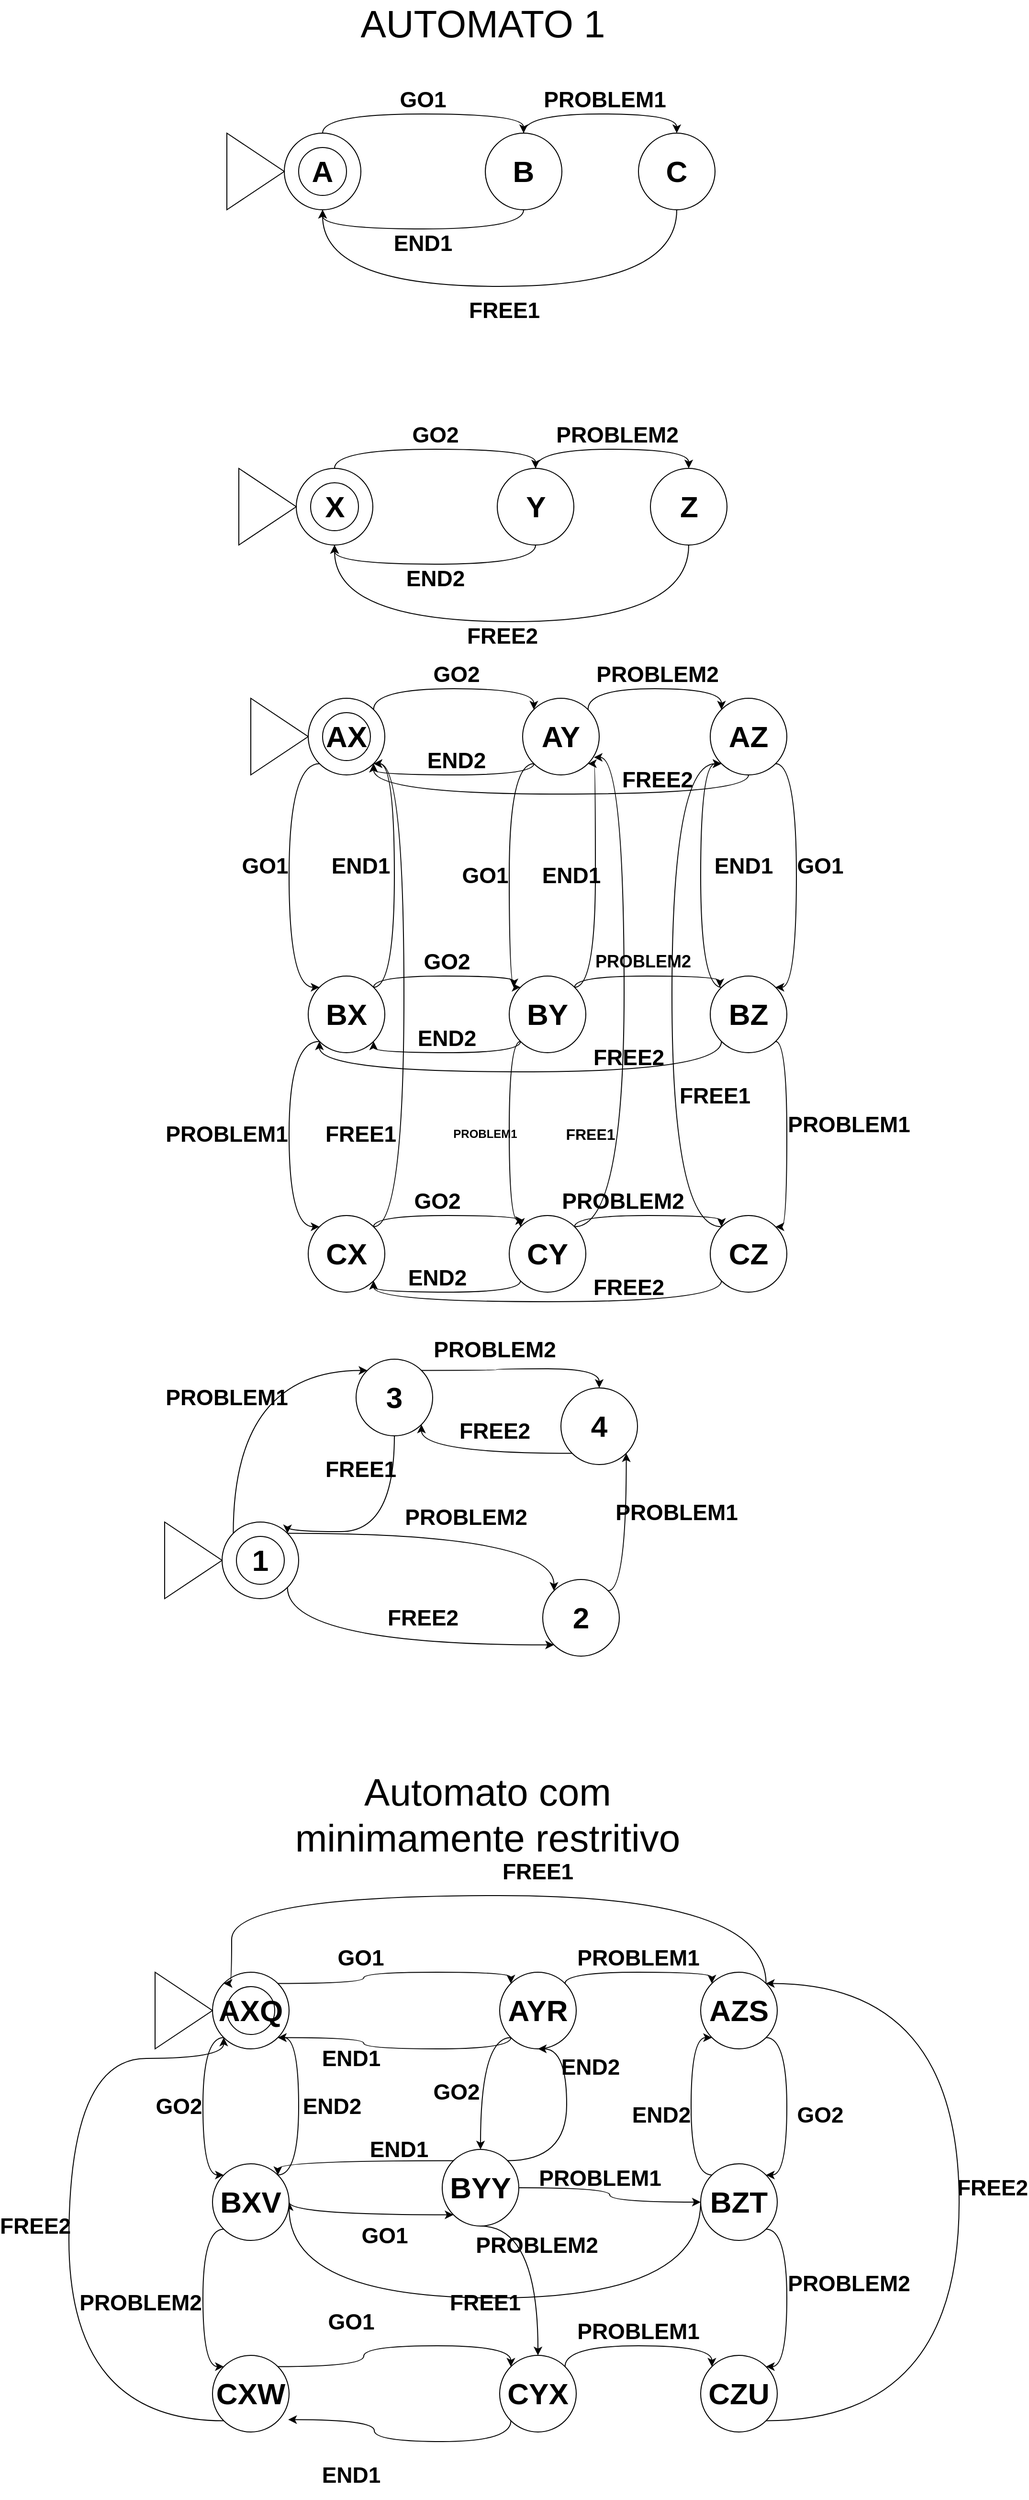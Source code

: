 <mxfile version="14.9.6" type="github">
  <diagram id="UVsXHjhP608Ynh_tWcQ3" name="Page-1">
    <mxGraphModel dx="2415" dy="1986" grid="1" gridSize="10" guides="1" tooltips="1" connect="1" arrows="1" fold="1" page="1" pageScale="1" pageWidth="827" pageHeight="1169" math="0" shadow="0">
      <root>
        <mxCell id="0" />
        <mxCell id="1" parent="0" />
        <mxCell id="To-FPGZU-gQmSsZxfXFd-3" style="edgeStyle=orthogonalEdgeStyle;rounded=0;orthogonalLoop=1;jettySize=auto;html=1;exitX=0.5;exitY=0;exitDx=0;exitDy=0;entryX=0.5;entryY=0;entryDx=0;entryDy=0;curved=1;" edge="1" parent="1" source="To-FPGZU-gQmSsZxfXFd-1" target="To-FPGZU-gQmSsZxfXFd-5">
          <mxGeometry relative="1" as="geometry">
            <mxPoint x="445.0" y="70.471" as="targetPoint" />
          </mxGeometry>
        </mxCell>
        <mxCell id="To-FPGZU-gQmSsZxfXFd-1" value="&lt;font size=&quot;1&quot;&gt;&lt;b style=&quot;font-size: 31px&quot;&gt;A&lt;/b&gt;&lt;/font&gt;" style="ellipse;whiteSpace=wrap;html=1;aspect=fixed;" vertex="1" parent="1">
          <mxGeometry x="165" y="30" width="80" height="80" as="geometry" />
        </mxCell>
        <mxCell id="To-FPGZU-gQmSsZxfXFd-2" value="" style="triangle;whiteSpace=wrap;html=1;" vertex="1" parent="1">
          <mxGeometry x="105" y="30" width="60" height="80" as="geometry" />
        </mxCell>
        <mxCell id="To-FPGZU-gQmSsZxfXFd-4" value="&lt;b&gt;&lt;font style=&quot;font-size: 23px&quot;&gt;GO1&lt;/font&gt;&lt;/b&gt;" style="text;html=1;strokeColor=none;fillColor=none;align=center;verticalAlign=middle;whiteSpace=wrap;rounded=0;" vertex="1" parent="1">
          <mxGeometry x="285" y="-30" width="50" height="50" as="geometry" />
        </mxCell>
        <mxCell id="To-FPGZU-gQmSsZxfXFd-6" style="edgeStyle=orthogonalEdgeStyle;rounded=0;orthogonalLoop=1;jettySize=auto;html=1;exitX=0.5;exitY=1;exitDx=0;exitDy=0;entryX=0.5;entryY=1;entryDx=0;entryDy=0;curved=1;" edge="1" parent="1" source="To-FPGZU-gQmSsZxfXFd-5" target="To-FPGZU-gQmSsZxfXFd-1">
          <mxGeometry relative="1" as="geometry" />
        </mxCell>
        <mxCell id="To-FPGZU-gQmSsZxfXFd-11" style="edgeStyle=orthogonalEdgeStyle;curved=1;rounded=0;orthogonalLoop=1;jettySize=auto;html=1;exitX=0.5;exitY=0;exitDx=0;exitDy=0;entryX=0.5;entryY=0;entryDx=0;entryDy=0;" edge="1" parent="1" source="To-FPGZU-gQmSsZxfXFd-5" target="To-FPGZU-gQmSsZxfXFd-10">
          <mxGeometry relative="1" as="geometry" />
        </mxCell>
        <mxCell id="To-FPGZU-gQmSsZxfXFd-5" value="&lt;b style=&quot;font-size: 31px&quot;&gt;B&lt;/b&gt;" style="ellipse;whiteSpace=wrap;html=1;aspect=fixed;" vertex="1" parent="1">
          <mxGeometry x="375" y="30" width="80" height="80" as="geometry" />
        </mxCell>
        <mxCell id="To-FPGZU-gQmSsZxfXFd-7" value="&lt;b&gt;&lt;font style=&quot;font-size: 23px&quot;&gt;END1&lt;/font&gt;&lt;/b&gt;" style="text;html=1;strokeColor=none;fillColor=none;align=center;verticalAlign=middle;whiteSpace=wrap;rounded=0;" vertex="1" parent="1">
          <mxGeometry x="285" y="120" width="50" height="50" as="geometry" />
        </mxCell>
        <mxCell id="To-FPGZU-gQmSsZxfXFd-9" value="&lt;b style=&quot;font-size: 31px&quot;&gt;A&lt;/b&gt;" style="ellipse;whiteSpace=wrap;html=1;aspect=fixed;" vertex="1" parent="1">
          <mxGeometry x="180" y="45" width="50" height="50" as="geometry" />
        </mxCell>
        <mxCell id="To-FPGZU-gQmSsZxfXFd-13" style="edgeStyle=orthogonalEdgeStyle;rounded=0;orthogonalLoop=1;jettySize=auto;html=1;exitX=0.5;exitY=1;exitDx=0;exitDy=0;curved=1;" edge="1" parent="1" source="To-FPGZU-gQmSsZxfXFd-10">
          <mxGeometry relative="1" as="geometry">
            <mxPoint x="205" y="110" as="targetPoint" />
            <Array as="points">
              <mxPoint x="575" y="190" />
              <mxPoint x="205" y="190" />
            </Array>
          </mxGeometry>
        </mxCell>
        <mxCell id="To-FPGZU-gQmSsZxfXFd-10" value="&lt;b style=&quot;font-size: 31px&quot;&gt;C&lt;/b&gt;" style="ellipse;whiteSpace=wrap;html=1;aspect=fixed;" vertex="1" parent="1">
          <mxGeometry x="535" y="30" width="80" height="80" as="geometry" />
        </mxCell>
        <mxCell id="To-FPGZU-gQmSsZxfXFd-12" value="&lt;b&gt;&lt;font style=&quot;font-size: 23px&quot;&gt;PROBLEM1&lt;/font&gt;&lt;/b&gt;" style="text;html=1;strokeColor=none;fillColor=none;align=center;verticalAlign=middle;whiteSpace=wrap;rounded=0;" vertex="1" parent="1">
          <mxGeometry x="475" y="-30" width="50" height="50" as="geometry" />
        </mxCell>
        <mxCell id="To-FPGZU-gQmSsZxfXFd-14" value="&lt;b&gt;&lt;font style=&quot;font-size: 23px&quot;&gt;FREE1&lt;/font&gt;&lt;/b&gt;" style="text;html=1;strokeColor=none;fillColor=none;align=center;verticalAlign=middle;whiteSpace=wrap;rounded=0;" vertex="1" parent="1">
          <mxGeometry x="370" y="190" width="50" height="50" as="geometry" />
        </mxCell>
        <mxCell id="To-FPGZU-gQmSsZxfXFd-15" style="edgeStyle=orthogonalEdgeStyle;rounded=0;orthogonalLoop=1;jettySize=auto;html=1;exitX=0.5;exitY=0;exitDx=0;exitDy=0;entryX=0.5;entryY=0;entryDx=0;entryDy=0;curved=1;" edge="1" parent="1" source="To-FPGZU-gQmSsZxfXFd-16" target="To-FPGZU-gQmSsZxfXFd-21">
          <mxGeometry relative="1" as="geometry">
            <mxPoint x="457.5" y="420.471" as="targetPoint" />
          </mxGeometry>
        </mxCell>
        <mxCell id="To-FPGZU-gQmSsZxfXFd-16" value="&lt;font size=&quot;1&quot;&gt;&lt;b style=&quot;font-size: 31px&quot;&gt;A&lt;/b&gt;&lt;/font&gt;" style="ellipse;whiteSpace=wrap;html=1;aspect=fixed;" vertex="1" parent="1">
          <mxGeometry x="177.5" y="380" width="80" height="80" as="geometry" />
        </mxCell>
        <mxCell id="To-FPGZU-gQmSsZxfXFd-17" value="" style="triangle;whiteSpace=wrap;html=1;" vertex="1" parent="1">
          <mxGeometry x="117.5" y="380" width="60" height="80" as="geometry" />
        </mxCell>
        <mxCell id="To-FPGZU-gQmSsZxfXFd-18" value="&lt;b&gt;&lt;font style=&quot;font-size: 23px&quot;&gt;GO2&lt;/font&gt;&lt;/b&gt;" style="text;html=1;strokeColor=none;fillColor=none;align=center;verticalAlign=middle;whiteSpace=wrap;rounded=0;" vertex="1" parent="1">
          <mxGeometry x="297.5" y="320" width="50" height="50" as="geometry" />
        </mxCell>
        <mxCell id="To-FPGZU-gQmSsZxfXFd-19" style="edgeStyle=orthogonalEdgeStyle;rounded=0;orthogonalLoop=1;jettySize=auto;html=1;exitX=0.5;exitY=1;exitDx=0;exitDy=0;entryX=0.5;entryY=1;entryDx=0;entryDy=0;curved=1;" edge="1" parent="1" source="To-FPGZU-gQmSsZxfXFd-21" target="To-FPGZU-gQmSsZxfXFd-16">
          <mxGeometry relative="1" as="geometry" />
        </mxCell>
        <mxCell id="To-FPGZU-gQmSsZxfXFd-20" style="edgeStyle=orthogonalEdgeStyle;curved=1;rounded=0;orthogonalLoop=1;jettySize=auto;html=1;exitX=0.5;exitY=0;exitDx=0;exitDy=0;entryX=0.5;entryY=0;entryDx=0;entryDy=0;" edge="1" parent="1" source="To-FPGZU-gQmSsZxfXFd-21" target="To-FPGZU-gQmSsZxfXFd-25">
          <mxGeometry relative="1" as="geometry" />
        </mxCell>
        <mxCell id="To-FPGZU-gQmSsZxfXFd-21" value="&lt;b style=&quot;font-size: 31px&quot;&gt;Y&lt;/b&gt;" style="ellipse;whiteSpace=wrap;html=1;aspect=fixed;" vertex="1" parent="1">
          <mxGeometry x="387.5" y="380" width="80" height="80" as="geometry" />
        </mxCell>
        <mxCell id="To-FPGZU-gQmSsZxfXFd-22" value="&lt;b&gt;&lt;font style=&quot;font-size: 23px&quot;&gt;END2&lt;/font&gt;&lt;/b&gt;" style="text;html=1;strokeColor=none;fillColor=none;align=center;verticalAlign=middle;whiteSpace=wrap;rounded=0;" vertex="1" parent="1">
          <mxGeometry x="297.5" y="470" width="50" height="50" as="geometry" />
        </mxCell>
        <mxCell id="To-FPGZU-gQmSsZxfXFd-23" value="&lt;b style=&quot;font-size: 31px&quot;&gt;X&lt;/b&gt;" style="ellipse;whiteSpace=wrap;html=1;aspect=fixed;" vertex="1" parent="1">
          <mxGeometry x="192.5" y="395" width="50" height="50" as="geometry" />
        </mxCell>
        <mxCell id="To-FPGZU-gQmSsZxfXFd-24" style="edgeStyle=orthogonalEdgeStyle;rounded=0;orthogonalLoop=1;jettySize=auto;html=1;exitX=0.5;exitY=1;exitDx=0;exitDy=0;curved=1;" edge="1" parent="1" source="To-FPGZU-gQmSsZxfXFd-25">
          <mxGeometry relative="1" as="geometry">
            <mxPoint x="217.5" y="460" as="targetPoint" />
            <Array as="points">
              <mxPoint x="587.5" y="540" />
              <mxPoint x="217.5" y="540" />
            </Array>
          </mxGeometry>
        </mxCell>
        <mxCell id="To-FPGZU-gQmSsZxfXFd-25" value="&lt;b style=&quot;font-size: 31px&quot;&gt;Z&lt;/b&gt;" style="ellipse;whiteSpace=wrap;html=1;aspect=fixed;" vertex="1" parent="1">
          <mxGeometry x="547.5" y="380" width="80" height="80" as="geometry" />
        </mxCell>
        <mxCell id="To-FPGZU-gQmSsZxfXFd-26" value="&lt;b&gt;&lt;font style=&quot;font-size: 23px&quot;&gt;PROBLEM2&lt;/font&gt;&lt;/b&gt;" style="text;html=1;strokeColor=none;fillColor=none;align=center;verticalAlign=middle;whiteSpace=wrap;rounded=0;" vertex="1" parent="1">
          <mxGeometry x="487.5" y="320" width="50" height="50" as="geometry" />
        </mxCell>
        <mxCell id="To-FPGZU-gQmSsZxfXFd-27" value="&lt;b&gt;&lt;font style=&quot;font-size: 23px&quot;&gt;FREE2&lt;/font&gt;&lt;/b&gt;" style="text;html=1;strokeColor=none;fillColor=none;align=center;verticalAlign=middle;whiteSpace=wrap;rounded=0;" vertex="1" parent="1">
          <mxGeometry x="367.5" y="530" width="50" height="50" as="geometry" />
        </mxCell>
        <mxCell id="To-FPGZU-gQmSsZxfXFd-51" value="" style="triangle;whiteSpace=wrap;html=1;" vertex="1" parent="1">
          <mxGeometry x="130" y="620" width="60" height="80" as="geometry" />
        </mxCell>
        <mxCell id="To-FPGZU-gQmSsZxfXFd-55" style="edgeStyle=orthogonalEdgeStyle;curved=1;rounded=0;orthogonalLoop=1;jettySize=auto;html=1;exitX=0;exitY=1;exitDx=0;exitDy=0;entryX=0;entryY=0;entryDx=0;entryDy=0;" edge="1" parent="1" source="To-FPGZU-gQmSsZxfXFd-52" target="To-FPGZU-gQmSsZxfXFd-54">
          <mxGeometry relative="1" as="geometry">
            <Array as="points">
              <mxPoint x="170" y="689" />
              <mxPoint x="170" y="922" />
            </Array>
          </mxGeometry>
        </mxCell>
        <mxCell id="To-FPGZU-gQmSsZxfXFd-61" style="edgeStyle=orthogonalEdgeStyle;curved=1;rounded=0;orthogonalLoop=1;jettySize=auto;html=1;exitX=1;exitY=0;exitDx=0;exitDy=0;entryX=0;entryY=0;entryDx=0;entryDy=0;" edge="1" parent="1" source="To-FPGZU-gQmSsZxfXFd-52" target="To-FPGZU-gQmSsZxfXFd-60">
          <mxGeometry relative="1" as="geometry">
            <Array as="points">
              <mxPoint x="258" y="610" />
              <mxPoint x="426" y="610" />
            </Array>
          </mxGeometry>
        </mxCell>
        <mxCell id="To-FPGZU-gQmSsZxfXFd-52" value="&lt;font size=&quot;1&quot;&gt;&lt;b style=&quot;font-size: 31px&quot;&gt;A&lt;/b&gt;&lt;/font&gt;" style="ellipse;whiteSpace=wrap;html=1;aspect=fixed;" vertex="1" parent="1">
          <mxGeometry x="190" y="620" width="80" height="80" as="geometry" />
        </mxCell>
        <mxCell id="To-FPGZU-gQmSsZxfXFd-53" value="&lt;b style=&quot;font-size: 31px&quot;&gt;AX&lt;/b&gt;" style="ellipse;whiteSpace=wrap;html=1;aspect=fixed;" vertex="1" parent="1">
          <mxGeometry x="205" y="635" width="50" height="50" as="geometry" />
        </mxCell>
        <mxCell id="To-FPGZU-gQmSsZxfXFd-56" style="edgeStyle=orthogonalEdgeStyle;curved=1;rounded=0;orthogonalLoop=1;jettySize=auto;html=1;exitX=1;exitY=0;exitDx=0;exitDy=0;entryX=1;entryY=1;entryDx=0;entryDy=0;" edge="1" parent="1" source="To-FPGZU-gQmSsZxfXFd-54" target="To-FPGZU-gQmSsZxfXFd-52">
          <mxGeometry relative="1" as="geometry">
            <Array as="points">
              <mxPoint x="280" y="922" />
              <mxPoint x="280" y="688" />
            </Array>
          </mxGeometry>
        </mxCell>
        <mxCell id="To-FPGZU-gQmSsZxfXFd-58" style="edgeStyle=orthogonalEdgeStyle;curved=1;rounded=0;orthogonalLoop=1;jettySize=auto;html=1;exitX=0;exitY=1;exitDx=0;exitDy=0;entryX=0;entryY=0;entryDx=0;entryDy=0;" edge="1" parent="1" source="To-FPGZU-gQmSsZxfXFd-54" target="To-FPGZU-gQmSsZxfXFd-57">
          <mxGeometry relative="1" as="geometry">
            <Array as="points">
              <mxPoint x="170" y="978" />
              <mxPoint x="170" y="1172" />
            </Array>
          </mxGeometry>
        </mxCell>
        <mxCell id="To-FPGZU-gQmSsZxfXFd-107" style="edgeStyle=orthogonalEdgeStyle;curved=1;rounded=0;orthogonalLoop=1;jettySize=auto;html=1;exitX=1;exitY=0;exitDx=0;exitDy=0;entryX=0.061;entryY=0.146;entryDx=0;entryDy=0;entryPerimeter=0;" edge="1" parent="1" source="To-FPGZU-gQmSsZxfXFd-54" target="To-FPGZU-gQmSsZxfXFd-106">
          <mxGeometry relative="1" as="geometry">
            <Array as="points">
              <mxPoint x="258" y="910" />
              <mxPoint x="405" y="910" />
            </Array>
          </mxGeometry>
        </mxCell>
        <mxCell id="To-FPGZU-gQmSsZxfXFd-54" value="&lt;b style=&quot;font-size: 31px&quot;&gt;BX&lt;/b&gt;" style="ellipse;whiteSpace=wrap;html=1;aspect=fixed;" vertex="1" parent="1">
          <mxGeometry x="190" y="910" width="80" height="80" as="geometry" />
        </mxCell>
        <mxCell id="To-FPGZU-gQmSsZxfXFd-72" style="edgeStyle=orthogonalEdgeStyle;curved=1;rounded=0;orthogonalLoop=1;jettySize=auto;html=1;exitX=1;exitY=0;exitDx=0;exitDy=0;entryX=1;entryY=1;entryDx=0;entryDy=0;" edge="1" parent="1" source="To-FPGZU-gQmSsZxfXFd-57" target="To-FPGZU-gQmSsZxfXFd-52">
          <mxGeometry relative="1" as="geometry">
            <Array as="points">
              <mxPoint x="290" y="1172" />
              <mxPoint x="290" y="688" />
            </Array>
          </mxGeometry>
        </mxCell>
        <mxCell id="To-FPGZU-gQmSsZxfXFd-96" style="edgeStyle=orthogonalEdgeStyle;curved=1;rounded=0;orthogonalLoop=1;jettySize=auto;html=1;exitX=1;exitY=0;exitDx=0;exitDy=0;entryX=0;entryY=0;entryDx=0;entryDy=0;" edge="1" parent="1" source="To-FPGZU-gQmSsZxfXFd-57" target="To-FPGZU-gQmSsZxfXFd-74">
          <mxGeometry relative="1" as="geometry">
            <Array as="points">
              <mxPoint x="258" y="1160" />
              <mxPoint x="412" y="1160" />
            </Array>
          </mxGeometry>
        </mxCell>
        <mxCell id="To-FPGZU-gQmSsZxfXFd-57" value="&lt;b style=&quot;font-size: 31px&quot;&gt;CX&lt;/b&gt;" style="ellipse;whiteSpace=wrap;html=1;aspect=fixed;" vertex="1" parent="1">
          <mxGeometry x="190" y="1160" width="80" height="80" as="geometry" />
        </mxCell>
        <mxCell id="To-FPGZU-gQmSsZxfXFd-62" style="edgeStyle=orthogonalEdgeStyle;curved=1;rounded=0;orthogonalLoop=1;jettySize=auto;html=1;exitX=0;exitY=1;exitDx=0;exitDy=0;entryX=1;entryY=1;entryDx=0;entryDy=0;" edge="1" parent="1" source="To-FPGZU-gQmSsZxfXFd-60" target="To-FPGZU-gQmSsZxfXFd-52">
          <mxGeometry relative="1" as="geometry">
            <Array as="points">
              <mxPoint x="426" y="700" />
              <mxPoint x="258" y="700" />
            </Array>
          </mxGeometry>
        </mxCell>
        <mxCell id="To-FPGZU-gQmSsZxfXFd-64" style="edgeStyle=orthogonalEdgeStyle;curved=1;rounded=0;orthogonalLoop=1;jettySize=auto;html=1;exitX=1;exitY=0;exitDx=0;exitDy=0;entryX=0;entryY=0;entryDx=0;entryDy=0;" edge="1" parent="1" source="To-FPGZU-gQmSsZxfXFd-60" target="To-FPGZU-gQmSsZxfXFd-63">
          <mxGeometry relative="1" as="geometry">
            <Array as="points">
              <mxPoint x="482" y="610" />
              <mxPoint x="622" y="610" />
            </Array>
          </mxGeometry>
        </mxCell>
        <mxCell id="To-FPGZU-gQmSsZxfXFd-115" style="edgeStyle=orthogonalEdgeStyle;curved=1;rounded=0;orthogonalLoop=1;jettySize=auto;html=1;exitX=0;exitY=1;exitDx=0;exitDy=0;entryX=0;entryY=0;entryDx=0;entryDy=0;" edge="1" parent="1" source="To-FPGZU-gQmSsZxfXFd-60" target="To-FPGZU-gQmSsZxfXFd-106">
          <mxGeometry relative="1" as="geometry">
            <Array as="points">
              <mxPoint x="400" y="688" />
              <mxPoint x="400" y="922" />
            </Array>
          </mxGeometry>
        </mxCell>
        <mxCell id="To-FPGZU-gQmSsZxfXFd-60" value="&lt;span style=&quot;font-size: 31px&quot;&gt;&lt;b&gt;AY&lt;/b&gt;&lt;/span&gt;" style="ellipse;whiteSpace=wrap;html=1;aspect=fixed;" vertex="1" parent="1">
          <mxGeometry x="414" y="620" width="80" height="80" as="geometry" />
        </mxCell>
        <mxCell id="To-FPGZU-gQmSsZxfXFd-83" style="edgeStyle=orthogonalEdgeStyle;curved=1;rounded=0;orthogonalLoop=1;jettySize=auto;html=1;exitX=0.5;exitY=1;exitDx=0;exitDy=0;entryX=1;entryY=1;entryDx=0;entryDy=0;" edge="1" parent="1" source="To-FPGZU-gQmSsZxfXFd-63" target="To-FPGZU-gQmSsZxfXFd-52">
          <mxGeometry relative="1" as="geometry">
            <Array as="points">
              <mxPoint x="650" y="720" />
              <mxPoint x="258" y="720" />
            </Array>
          </mxGeometry>
        </mxCell>
        <mxCell id="To-FPGZU-gQmSsZxfXFd-90" style="edgeStyle=orthogonalEdgeStyle;curved=1;rounded=0;orthogonalLoop=1;jettySize=auto;html=1;exitX=1;exitY=1;exitDx=0;exitDy=0;entryX=1;entryY=0;entryDx=0;entryDy=0;" edge="1" parent="1" source="To-FPGZU-gQmSsZxfXFd-63" target="To-FPGZU-gQmSsZxfXFd-88">
          <mxGeometry relative="1" as="geometry">
            <Array as="points">
              <mxPoint x="700" y="689" />
              <mxPoint x="700" y="922" />
            </Array>
          </mxGeometry>
        </mxCell>
        <mxCell id="To-FPGZU-gQmSsZxfXFd-63" value="&lt;b style=&quot;font-size: 31px&quot;&gt;AZ&lt;/b&gt;" style="ellipse;whiteSpace=wrap;html=1;aspect=fixed;" vertex="1" parent="1">
          <mxGeometry x="610" y="620" width="80" height="80" as="geometry" />
        </mxCell>
        <mxCell id="To-FPGZU-gQmSsZxfXFd-66" value="&lt;b&gt;&lt;font style=&quot;font-size: 23px&quot;&gt;GO2&lt;/font&gt;&lt;/b&gt;" style="text;html=1;strokeColor=none;fillColor=none;align=center;verticalAlign=middle;whiteSpace=wrap;rounded=0;" vertex="1" parent="1">
          <mxGeometry x="320" y="570" width="50" height="50" as="geometry" />
        </mxCell>
        <mxCell id="To-FPGZU-gQmSsZxfXFd-67" value="&lt;b&gt;&lt;font style=&quot;font-size: 23px&quot;&gt;END2&lt;/font&gt;&lt;/b&gt;" style="text;html=1;strokeColor=none;fillColor=none;align=center;verticalAlign=middle;whiteSpace=wrap;rounded=0;" vertex="1" parent="1">
          <mxGeometry x="320" y="660" width="50" height="50" as="geometry" />
        </mxCell>
        <mxCell id="To-FPGZU-gQmSsZxfXFd-68" value="&lt;b&gt;&lt;font style=&quot;font-size: 23px&quot;&gt;PROBLEM2&lt;/font&gt;&lt;/b&gt;" style="text;html=1;strokeColor=none;fillColor=none;align=center;verticalAlign=middle;whiteSpace=wrap;rounded=0;" vertex="1" parent="1">
          <mxGeometry x="530" y="570" width="50" height="50" as="geometry" />
        </mxCell>
        <mxCell id="To-FPGZU-gQmSsZxfXFd-69" value="&lt;b&gt;&lt;font style=&quot;font-size: 23px&quot;&gt;GO1&lt;/font&gt;&lt;/b&gt;" style="text;html=1;strokeColor=none;fillColor=none;align=center;verticalAlign=middle;whiteSpace=wrap;rounded=0;" vertex="1" parent="1">
          <mxGeometry x="120" y="770" width="50" height="50" as="geometry" />
        </mxCell>
        <mxCell id="To-FPGZU-gQmSsZxfXFd-70" value="&lt;b&gt;&lt;font style=&quot;font-size: 23px&quot;&gt;END1&lt;/font&gt;&lt;/b&gt;" style="text;html=1;strokeColor=none;fillColor=none;align=center;verticalAlign=middle;whiteSpace=wrap;rounded=0;" vertex="1" parent="1">
          <mxGeometry x="220" y="770" width="50" height="50" as="geometry" />
        </mxCell>
        <mxCell id="To-FPGZU-gQmSsZxfXFd-71" value="&lt;b&gt;&lt;font style=&quot;font-size: 23px&quot;&gt;PROBLEM1&lt;/font&gt;&lt;/b&gt;" style="text;html=1;strokeColor=none;fillColor=none;align=center;verticalAlign=middle;whiteSpace=wrap;rounded=0;" vertex="1" parent="1">
          <mxGeometry x="80" y="1050" width="50" height="50" as="geometry" />
        </mxCell>
        <mxCell id="To-FPGZU-gQmSsZxfXFd-73" value="&lt;b&gt;&lt;font style=&quot;font-size: 23px&quot;&gt;FREE1&lt;/font&gt;&lt;/b&gt;" style="text;html=1;strokeColor=none;fillColor=none;align=center;verticalAlign=middle;whiteSpace=wrap;rounded=0;" vertex="1" parent="1">
          <mxGeometry x="220" y="1050" width="50" height="50" as="geometry" />
        </mxCell>
        <mxCell id="To-FPGZU-gQmSsZxfXFd-97" style="edgeStyle=orthogonalEdgeStyle;curved=1;rounded=0;orthogonalLoop=1;jettySize=auto;html=1;exitX=0;exitY=1;exitDx=0;exitDy=0;entryX=1;entryY=1;entryDx=0;entryDy=0;" edge="1" parent="1" source="To-FPGZU-gQmSsZxfXFd-74" target="To-FPGZU-gQmSsZxfXFd-57">
          <mxGeometry relative="1" as="geometry">
            <Array as="points">
              <mxPoint x="412" y="1240" />
              <mxPoint x="258" y="1240" />
            </Array>
          </mxGeometry>
        </mxCell>
        <mxCell id="To-FPGZU-gQmSsZxfXFd-98" style="edgeStyle=orthogonalEdgeStyle;curved=1;rounded=0;orthogonalLoop=1;jettySize=auto;html=1;exitX=1;exitY=0;exitDx=0;exitDy=0;entryX=0;entryY=0;entryDx=0;entryDy=0;" edge="1" parent="1" source="To-FPGZU-gQmSsZxfXFd-74" target="To-FPGZU-gQmSsZxfXFd-75">
          <mxGeometry relative="1" as="geometry">
            <Array as="points">
              <mxPoint x="468" y="1160" />
              <mxPoint x="622" y="1160" />
            </Array>
          </mxGeometry>
        </mxCell>
        <mxCell id="To-FPGZU-gQmSsZxfXFd-118" style="edgeStyle=orthogonalEdgeStyle;curved=1;rounded=0;orthogonalLoop=1;jettySize=auto;html=1;exitX=1;exitY=0;exitDx=0;exitDy=0;entryX=0.93;entryY=0.771;entryDx=0;entryDy=0;entryPerimeter=0;" edge="1" parent="1" source="To-FPGZU-gQmSsZxfXFd-74" target="To-FPGZU-gQmSsZxfXFd-60">
          <mxGeometry relative="1" as="geometry">
            <Array as="points">
              <mxPoint x="520" y="1172" />
              <mxPoint x="520" y="682" />
            </Array>
          </mxGeometry>
        </mxCell>
        <mxCell id="To-FPGZU-gQmSsZxfXFd-74" value="&lt;b style=&quot;font-size: 31px&quot;&gt;CY&lt;/b&gt;" style="ellipse;whiteSpace=wrap;html=1;aspect=fixed;" vertex="1" parent="1">
          <mxGeometry x="400" y="1160" width="80" height="80" as="geometry" />
        </mxCell>
        <mxCell id="To-FPGZU-gQmSsZxfXFd-99" style="edgeStyle=orthogonalEdgeStyle;curved=1;rounded=0;orthogonalLoop=1;jettySize=auto;html=1;exitX=0;exitY=1;exitDx=0;exitDy=0;entryX=1;entryY=1;entryDx=0;entryDy=0;" edge="1" parent="1" source="To-FPGZU-gQmSsZxfXFd-75" target="To-FPGZU-gQmSsZxfXFd-57">
          <mxGeometry relative="1" as="geometry">
            <Array as="points">
              <mxPoint x="622" y="1250" />
              <mxPoint x="258" y="1250" />
            </Array>
          </mxGeometry>
        </mxCell>
        <mxCell id="To-FPGZU-gQmSsZxfXFd-103" style="edgeStyle=orthogonalEdgeStyle;curved=1;rounded=0;orthogonalLoop=1;jettySize=auto;html=1;exitX=0;exitY=0;exitDx=0;exitDy=0;entryX=0;entryY=1;entryDx=0;entryDy=0;" edge="1" parent="1" source="To-FPGZU-gQmSsZxfXFd-75" target="To-FPGZU-gQmSsZxfXFd-63">
          <mxGeometry relative="1" as="geometry">
            <Array as="points">
              <mxPoint x="570" y="1172" />
              <mxPoint x="570" y="688" />
            </Array>
          </mxGeometry>
        </mxCell>
        <mxCell id="To-FPGZU-gQmSsZxfXFd-75" value="&lt;b style=&quot;font-size: 31px&quot;&gt;CZ&lt;/b&gt;" style="ellipse;whiteSpace=wrap;html=1;aspect=fixed;" vertex="1" parent="1">
          <mxGeometry x="610" y="1160" width="80" height="80" as="geometry" />
        </mxCell>
        <mxCell id="To-FPGZU-gQmSsZxfXFd-80" value="&lt;b&gt;&lt;font style=&quot;font-size: 23px&quot;&gt;GO2&lt;/font&gt;&lt;/b&gt;" style="text;html=1;strokeColor=none;fillColor=none;align=center;verticalAlign=middle;whiteSpace=wrap;rounded=0;" vertex="1" parent="1">
          <mxGeometry x="300" y="1120" width="50" height="50" as="geometry" />
        </mxCell>
        <mxCell id="To-FPGZU-gQmSsZxfXFd-81" value="&lt;b&gt;&lt;font style=&quot;font-size: 23px&quot;&gt;END2&lt;/font&gt;&lt;/b&gt;" style="text;html=1;strokeColor=none;fillColor=none;align=center;verticalAlign=middle;whiteSpace=wrap;rounded=0;" vertex="1" parent="1">
          <mxGeometry x="300" y="1200" width="50" height="50" as="geometry" />
        </mxCell>
        <mxCell id="To-FPGZU-gQmSsZxfXFd-82" value="&lt;b&gt;&lt;font style=&quot;font-size: 23px&quot;&gt;PROBLEM2&lt;/font&gt;&lt;/b&gt;" style="text;html=1;strokeColor=none;fillColor=none;align=center;verticalAlign=middle;whiteSpace=wrap;rounded=0;" vertex="1" parent="1">
          <mxGeometry x="494" y="1120" width="50" height="50" as="geometry" />
        </mxCell>
        <mxCell id="To-FPGZU-gQmSsZxfXFd-84" value="&lt;b&gt;&lt;font style=&quot;font-size: 23px&quot;&gt;FREE2&lt;/font&gt;&lt;/b&gt;" style="text;html=1;strokeColor=none;fillColor=none;align=center;verticalAlign=middle;whiteSpace=wrap;rounded=0;" vertex="1" parent="1">
          <mxGeometry x="530" y="680" width="50" height="50" as="geometry" />
        </mxCell>
        <mxCell id="To-FPGZU-gQmSsZxfXFd-87" value="&lt;b&gt;&lt;font style=&quot;font-size: 23px&quot;&gt;FREE2&lt;/font&gt;&lt;/b&gt;" style="text;html=1;strokeColor=none;fillColor=none;align=center;verticalAlign=middle;whiteSpace=wrap;rounded=0;" vertex="1" parent="1">
          <mxGeometry x="500" y="1210" width="50" height="50" as="geometry" />
        </mxCell>
        <mxCell id="To-FPGZU-gQmSsZxfXFd-91" style="edgeStyle=orthogonalEdgeStyle;curved=1;rounded=0;orthogonalLoop=1;jettySize=auto;html=1;exitX=0;exitY=0;exitDx=0;exitDy=0;entryX=0;entryY=1;entryDx=0;entryDy=0;" edge="1" parent="1" source="To-FPGZU-gQmSsZxfXFd-88" target="To-FPGZU-gQmSsZxfXFd-63">
          <mxGeometry relative="1" as="geometry">
            <Array as="points">
              <mxPoint x="600" y="922" />
              <mxPoint x="600" y="688" />
            </Array>
          </mxGeometry>
        </mxCell>
        <mxCell id="To-FPGZU-gQmSsZxfXFd-100" style="edgeStyle=orthogonalEdgeStyle;curved=1;rounded=0;orthogonalLoop=1;jettySize=auto;html=1;exitX=1;exitY=1;exitDx=0;exitDy=0;entryX=1;entryY=0;entryDx=0;entryDy=0;" edge="1" parent="1" source="To-FPGZU-gQmSsZxfXFd-88" target="To-FPGZU-gQmSsZxfXFd-75">
          <mxGeometry relative="1" as="geometry">
            <Array as="points">
              <mxPoint x="690" y="978" />
              <mxPoint x="690" y="1172" />
            </Array>
          </mxGeometry>
        </mxCell>
        <mxCell id="To-FPGZU-gQmSsZxfXFd-112" style="edgeStyle=orthogonalEdgeStyle;curved=1;rounded=0;orthogonalLoop=1;jettySize=auto;html=1;exitX=0;exitY=1;exitDx=0;exitDy=0;entryX=0;entryY=1;entryDx=0;entryDy=0;" edge="1" parent="1" source="To-FPGZU-gQmSsZxfXFd-88" target="To-FPGZU-gQmSsZxfXFd-54">
          <mxGeometry relative="1" as="geometry">
            <Array as="points">
              <mxPoint x="622" y="1010" />
              <mxPoint x="202" y="1010" />
            </Array>
          </mxGeometry>
        </mxCell>
        <mxCell id="To-FPGZU-gQmSsZxfXFd-88" value="&lt;b style=&quot;font-size: 31px&quot;&gt;BZ&lt;/b&gt;" style="ellipse;whiteSpace=wrap;html=1;aspect=fixed;" vertex="1" parent="1">
          <mxGeometry x="610" y="910" width="80" height="80" as="geometry" />
        </mxCell>
        <mxCell id="To-FPGZU-gQmSsZxfXFd-101" value="&lt;b&gt;&lt;font style=&quot;font-size: 23px&quot;&gt;GO1&lt;/font&gt;&lt;/b&gt;" style="text;html=1;strokeColor=none;fillColor=none;align=center;verticalAlign=middle;whiteSpace=wrap;rounded=0;" vertex="1" parent="1">
          <mxGeometry x="700" y="770" width="50" height="50" as="geometry" />
        </mxCell>
        <mxCell id="To-FPGZU-gQmSsZxfXFd-102" value="&lt;b&gt;&lt;font style=&quot;font-size: 23px&quot;&gt;END1&lt;/font&gt;&lt;/b&gt;" style="text;html=1;strokeColor=none;fillColor=none;align=center;verticalAlign=middle;whiteSpace=wrap;rounded=0;" vertex="1" parent="1">
          <mxGeometry x="620" y="770" width="50" height="50" as="geometry" />
        </mxCell>
        <mxCell id="To-FPGZU-gQmSsZxfXFd-104" value="&lt;b&gt;&lt;font style=&quot;font-size: 23px&quot;&gt;PROBLEM1&lt;/font&gt;&lt;/b&gt;" style="text;html=1;strokeColor=none;fillColor=none;align=center;verticalAlign=middle;whiteSpace=wrap;rounded=0;" vertex="1" parent="1">
          <mxGeometry x="730" y="1040" width="50" height="50" as="geometry" />
        </mxCell>
        <mxCell id="To-FPGZU-gQmSsZxfXFd-105" value="&lt;b&gt;&lt;font style=&quot;font-size: 23px&quot;&gt;FREE1&lt;/font&gt;&lt;/b&gt;" style="text;html=1;strokeColor=none;fillColor=none;align=center;verticalAlign=middle;whiteSpace=wrap;rounded=0;" vertex="1" parent="1">
          <mxGeometry x="590" y="1010" width="50" height="50" as="geometry" />
        </mxCell>
        <mxCell id="To-FPGZU-gQmSsZxfXFd-108" style="edgeStyle=orthogonalEdgeStyle;curved=1;rounded=0;orthogonalLoop=1;jettySize=auto;html=1;exitX=0;exitY=1;exitDx=0;exitDy=0;entryX=1;entryY=1;entryDx=0;entryDy=0;" edge="1" parent="1" source="To-FPGZU-gQmSsZxfXFd-106" target="To-FPGZU-gQmSsZxfXFd-54">
          <mxGeometry relative="1" as="geometry">
            <Array as="points">
              <mxPoint x="412" y="990" />
              <mxPoint x="258" y="990" />
            </Array>
          </mxGeometry>
        </mxCell>
        <mxCell id="To-FPGZU-gQmSsZxfXFd-111" style="edgeStyle=orthogonalEdgeStyle;curved=1;rounded=0;orthogonalLoop=1;jettySize=auto;html=1;exitX=1;exitY=0;exitDx=0;exitDy=0;" edge="1" parent="1" source="To-FPGZU-gQmSsZxfXFd-106">
          <mxGeometry relative="1" as="geometry">
            <mxPoint x="620" y="921.647" as="targetPoint" />
            <Array as="points">
              <mxPoint x="468" y="910" />
              <mxPoint x="620" y="910" />
            </Array>
          </mxGeometry>
        </mxCell>
        <mxCell id="To-FPGZU-gQmSsZxfXFd-116" style="edgeStyle=orthogonalEdgeStyle;curved=1;rounded=0;orthogonalLoop=1;jettySize=auto;html=1;exitX=1;exitY=0;exitDx=0;exitDy=0;entryX=1;entryY=1;entryDx=0;entryDy=0;" edge="1" parent="1" source="To-FPGZU-gQmSsZxfXFd-106" target="To-FPGZU-gQmSsZxfXFd-60">
          <mxGeometry relative="1" as="geometry">
            <Array as="points">
              <mxPoint x="490" y="922" />
              <mxPoint x="490" y="688" />
            </Array>
          </mxGeometry>
        </mxCell>
        <mxCell id="To-FPGZU-gQmSsZxfXFd-117" style="edgeStyle=orthogonalEdgeStyle;curved=1;rounded=0;orthogonalLoop=1;jettySize=auto;html=1;exitX=0;exitY=1;exitDx=0;exitDy=0;entryX=0.193;entryY=0.065;entryDx=0;entryDy=0;entryPerimeter=0;" edge="1" parent="1" source="To-FPGZU-gQmSsZxfXFd-106" target="To-FPGZU-gQmSsZxfXFd-74">
          <mxGeometry relative="1" as="geometry">
            <Array as="points">
              <mxPoint x="400" y="978" />
              <mxPoint x="400" y="1165" />
            </Array>
          </mxGeometry>
        </mxCell>
        <mxCell id="To-FPGZU-gQmSsZxfXFd-106" value="&lt;b style=&quot;font-size: 31px&quot;&gt;BY&lt;/b&gt;" style="ellipse;whiteSpace=wrap;html=1;aspect=fixed;" vertex="1" parent="1">
          <mxGeometry x="400" y="910" width="80" height="80" as="geometry" />
        </mxCell>
        <mxCell id="To-FPGZU-gQmSsZxfXFd-109" value="&lt;b&gt;&lt;font style=&quot;font-size: 23px&quot;&gt;GO2&lt;/font&gt;&lt;/b&gt;" style="text;html=1;strokeColor=none;fillColor=none;align=center;verticalAlign=middle;whiteSpace=wrap;rounded=0;" vertex="1" parent="1">
          <mxGeometry x="310" y="870" width="50" height="50" as="geometry" />
        </mxCell>
        <mxCell id="To-FPGZU-gQmSsZxfXFd-110" value="&lt;b&gt;&lt;font style=&quot;font-size: 23px&quot;&gt;END2&lt;/font&gt;&lt;/b&gt;" style="text;html=1;strokeColor=none;fillColor=none;align=center;verticalAlign=middle;whiteSpace=wrap;rounded=0;" vertex="1" parent="1">
          <mxGeometry x="310" y="950" width="50" height="50" as="geometry" />
        </mxCell>
        <mxCell id="To-FPGZU-gQmSsZxfXFd-113" value="&lt;b&gt;&lt;font style=&quot;font-size: 18px&quot;&gt;PROBLEM2&lt;/font&gt;&lt;/b&gt;" style="text;html=1;strokeColor=none;fillColor=none;align=center;verticalAlign=middle;whiteSpace=wrap;rounded=0;" vertex="1" parent="1">
          <mxGeometry x="520" y="870" width="40" height="50" as="geometry" />
        </mxCell>
        <mxCell id="To-FPGZU-gQmSsZxfXFd-114" value="&lt;b&gt;&lt;font style=&quot;font-size: 23px&quot;&gt;FREE2&lt;/font&gt;&lt;/b&gt;" style="text;html=1;strokeColor=none;fillColor=none;align=center;verticalAlign=middle;whiteSpace=wrap;rounded=0;" vertex="1" parent="1">
          <mxGeometry x="500" y="970" width="50" height="50" as="geometry" />
        </mxCell>
        <mxCell id="To-FPGZU-gQmSsZxfXFd-119" value="&lt;b&gt;&lt;font style=&quot;font-size: 23px&quot;&gt;GO1&lt;/font&gt;&lt;/b&gt;" style="text;html=1;strokeColor=none;fillColor=none;align=center;verticalAlign=middle;whiteSpace=wrap;rounded=0;" vertex="1" parent="1">
          <mxGeometry x="350" y="780" width="50" height="50" as="geometry" />
        </mxCell>
        <mxCell id="To-FPGZU-gQmSsZxfXFd-120" value="&lt;b&gt;&lt;font style=&quot;font-size: 23px&quot;&gt;END1&lt;/font&gt;&lt;/b&gt;" style="text;html=1;strokeColor=none;fillColor=none;align=center;verticalAlign=middle;whiteSpace=wrap;rounded=0;" vertex="1" parent="1">
          <mxGeometry x="440" y="780" width="50" height="50" as="geometry" />
        </mxCell>
        <mxCell id="To-FPGZU-gQmSsZxfXFd-121" value="&lt;b&gt;&lt;font style=&quot;font-size: 12px&quot;&gt;PROBLEM1&lt;/font&gt;&lt;/b&gt;" style="text;html=1;strokeColor=none;fillColor=none;align=center;verticalAlign=middle;whiteSpace=wrap;rounded=0;" vertex="1" parent="1">
          <mxGeometry x="355" y="1050" width="40" height="50" as="geometry" />
        </mxCell>
        <mxCell id="To-FPGZU-gQmSsZxfXFd-123" value="&lt;b&gt;&lt;font style=&quot;font-size: 16px&quot;&gt;FREE1&lt;/font&gt;&lt;/b&gt;" style="text;html=1;strokeColor=none;fillColor=none;align=center;verticalAlign=middle;whiteSpace=wrap;rounded=0;" vertex="1" parent="1">
          <mxGeometry x="460" y="1050" width="50" height="50" as="geometry" />
        </mxCell>
        <mxCell id="To-FPGZU-gQmSsZxfXFd-128" style="edgeStyle=orthogonalEdgeStyle;curved=1;rounded=0;orthogonalLoop=1;jettySize=auto;html=1;exitX=1;exitY=0;exitDx=0;exitDy=0;entryX=0;entryY=0;entryDx=0;entryDy=0;" edge="1" parent="1" source="To-FPGZU-gQmSsZxfXFd-124" target="To-FPGZU-gQmSsZxfXFd-127">
          <mxGeometry relative="1" as="geometry">
            <Array as="points">
              <mxPoint x="248" y="1950" />
              <mxPoint x="402" y="1950" />
            </Array>
          </mxGeometry>
        </mxCell>
        <mxCell id="To-FPGZU-gQmSsZxfXFd-151" style="edgeStyle=orthogonalEdgeStyle;curved=1;rounded=0;orthogonalLoop=1;jettySize=auto;html=1;exitX=0;exitY=1;exitDx=0;exitDy=0;entryX=0;entryY=0;entryDx=0;entryDy=0;" edge="1" parent="1" source="To-FPGZU-gQmSsZxfXFd-124" target="To-FPGZU-gQmSsZxfXFd-150">
          <mxGeometry relative="1" as="geometry">
            <Array as="points">
              <mxPoint x="80" y="2019" />
              <mxPoint x="80" y="2161" />
            </Array>
          </mxGeometry>
        </mxCell>
        <mxCell id="To-FPGZU-gQmSsZxfXFd-124" value="&lt;font size=&quot;1&quot;&gt;&lt;b style=&quot;font-size: 31px&quot;&gt;A&lt;/b&gt;&lt;/font&gt;" style="ellipse;whiteSpace=wrap;html=1;aspect=fixed;" vertex="1" parent="1">
          <mxGeometry x="90" y="1950" width="80" height="80" as="geometry" />
        </mxCell>
        <mxCell id="To-FPGZU-gQmSsZxfXFd-125" value="&lt;b style=&quot;font-size: 31px&quot;&gt;AXQ&lt;/b&gt;" style="ellipse;whiteSpace=wrap;html=1;aspect=fixed;" vertex="1" parent="1">
          <mxGeometry x="105" y="1965" width="50" height="50" as="geometry" />
        </mxCell>
        <mxCell id="To-FPGZU-gQmSsZxfXFd-126" value="" style="triangle;whiteSpace=wrap;html=1;" vertex="1" parent="1">
          <mxGeometry x="30" y="1950" width="60" height="80" as="geometry" />
        </mxCell>
        <mxCell id="To-FPGZU-gQmSsZxfXFd-129" style="edgeStyle=orthogonalEdgeStyle;curved=1;rounded=0;orthogonalLoop=1;jettySize=auto;html=1;exitX=0;exitY=1;exitDx=0;exitDy=0;entryX=1;entryY=1;entryDx=0;entryDy=0;" edge="1" parent="1" source="To-FPGZU-gQmSsZxfXFd-127" target="To-FPGZU-gQmSsZxfXFd-124">
          <mxGeometry relative="1" as="geometry">
            <Array as="points">
              <mxPoint x="402" y="2030" />
              <mxPoint x="248" y="2030" />
            </Array>
          </mxGeometry>
        </mxCell>
        <mxCell id="To-FPGZU-gQmSsZxfXFd-133" style="edgeStyle=orthogonalEdgeStyle;curved=1;rounded=0;orthogonalLoop=1;jettySize=auto;html=1;exitX=1;exitY=0;exitDx=0;exitDy=0;entryX=0;entryY=0;entryDx=0;entryDy=0;" edge="1" parent="1" source="To-FPGZU-gQmSsZxfXFd-127" target="To-FPGZU-gQmSsZxfXFd-132">
          <mxGeometry relative="1" as="geometry">
            <Array as="points">
              <mxPoint x="458" y="1950" />
              <mxPoint x="612" y="1950" />
            </Array>
          </mxGeometry>
        </mxCell>
        <mxCell id="To-FPGZU-gQmSsZxfXFd-187" style="edgeStyle=orthogonalEdgeStyle;curved=1;rounded=0;orthogonalLoop=1;jettySize=auto;html=1;exitX=0;exitY=1;exitDx=0;exitDy=0;entryX=0.5;entryY=0;entryDx=0;entryDy=0;" edge="1" parent="1" source="To-FPGZU-gQmSsZxfXFd-127" target="To-FPGZU-gQmSsZxfXFd-173">
          <mxGeometry relative="1" as="geometry">
            <Array as="points">
              <mxPoint x="370" y="2018" />
            </Array>
          </mxGeometry>
        </mxCell>
        <mxCell id="To-FPGZU-gQmSsZxfXFd-127" value="&lt;b style=&quot;font-size: 31px&quot;&gt;AYR&lt;/b&gt;" style="ellipse;whiteSpace=wrap;html=1;aspect=fixed;" vertex="1" parent="1">
          <mxGeometry x="390" y="1950" width="80" height="80" as="geometry" />
        </mxCell>
        <mxCell id="To-FPGZU-gQmSsZxfXFd-130" value="&lt;b&gt;&lt;font style=&quot;font-size: 23px&quot;&gt;GO1&lt;/font&gt;&lt;/b&gt;" style="text;html=1;strokeColor=none;fillColor=none;align=center;verticalAlign=middle;whiteSpace=wrap;rounded=0;" vertex="1" parent="1">
          <mxGeometry x="220" y="1910" width="50" height="50" as="geometry" />
        </mxCell>
        <mxCell id="To-FPGZU-gQmSsZxfXFd-131" value="&lt;b&gt;&lt;font style=&quot;font-size: 23px&quot;&gt;END1&lt;/font&gt;&lt;/b&gt;" style="text;html=1;strokeColor=none;fillColor=none;align=center;verticalAlign=middle;whiteSpace=wrap;rounded=0;" vertex="1" parent="1">
          <mxGeometry x="210" y="2015" width="50" height="50" as="geometry" />
        </mxCell>
        <mxCell id="To-FPGZU-gQmSsZxfXFd-138" style="edgeStyle=orthogonalEdgeStyle;curved=1;rounded=0;orthogonalLoop=1;jettySize=auto;html=1;exitX=1;exitY=1;exitDx=0;exitDy=0;entryX=1;entryY=0;entryDx=0;entryDy=0;" edge="1" parent="1" source="To-FPGZU-gQmSsZxfXFd-132" target="To-FPGZU-gQmSsZxfXFd-137">
          <mxGeometry relative="1" as="geometry">
            <Array as="points">
              <mxPoint x="690" y="2019" />
              <mxPoint x="690" y="2161" />
            </Array>
          </mxGeometry>
        </mxCell>
        <mxCell id="To-FPGZU-gQmSsZxfXFd-147" style="edgeStyle=orthogonalEdgeStyle;curved=1;rounded=0;orthogonalLoop=1;jettySize=auto;html=1;exitX=1;exitY=0;exitDx=0;exitDy=0;entryX=0;entryY=0;entryDx=0;entryDy=0;" edge="1" parent="1" source="To-FPGZU-gQmSsZxfXFd-132" target="To-FPGZU-gQmSsZxfXFd-124">
          <mxGeometry relative="1" as="geometry">
            <Array as="points">
              <mxPoint x="668" y="1870" />
              <mxPoint x="110" y="1870" />
              <mxPoint x="110" y="1962" />
            </Array>
          </mxGeometry>
        </mxCell>
        <mxCell id="To-FPGZU-gQmSsZxfXFd-132" value="&lt;b style=&quot;font-size: 31px&quot;&gt;AZS&lt;/b&gt;" style="ellipse;whiteSpace=wrap;html=1;aspect=fixed;" vertex="1" parent="1">
          <mxGeometry x="600" y="1950" width="80" height="80" as="geometry" />
        </mxCell>
        <mxCell id="To-FPGZU-gQmSsZxfXFd-134" value="&lt;b&gt;&lt;font style=&quot;font-size: 23px&quot;&gt;PROBLEM1&lt;/font&gt;&lt;/b&gt;" style="text;html=1;strokeColor=none;fillColor=none;align=center;verticalAlign=middle;whiteSpace=wrap;rounded=0;" vertex="1" parent="1">
          <mxGeometry x="510" y="1910" width="50" height="50" as="geometry" />
        </mxCell>
        <mxCell id="To-FPGZU-gQmSsZxfXFd-136" value="&lt;b&gt;&lt;font style=&quot;font-size: 23px&quot;&gt;FREE1&lt;/font&gt;&lt;/b&gt;" style="text;html=1;strokeColor=none;fillColor=none;align=center;verticalAlign=middle;whiteSpace=wrap;rounded=0;" vertex="1" parent="1">
          <mxGeometry x="405" y="1820" width="50" height="50" as="geometry" />
        </mxCell>
        <mxCell id="To-FPGZU-gQmSsZxfXFd-140" style="edgeStyle=orthogonalEdgeStyle;curved=1;rounded=0;orthogonalLoop=1;jettySize=auto;html=1;exitX=0;exitY=0;exitDx=0;exitDy=0;entryX=0;entryY=1;entryDx=0;entryDy=0;" edge="1" parent="1" source="To-FPGZU-gQmSsZxfXFd-137" target="To-FPGZU-gQmSsZxfXFd-132">
          <mxGeometry relative="1" as="geometry">
            <Array as="points">
              <mxPoint x="590" y="2162" />
              <mxPoint x="590" y="2018" />
            </Array>
          </mxGeometry>
        </mxCell>
        <mxCell id="To-FPGZU-gQmSsZxfXFd-143" style="edgeStyle=orthogonalEdgeStyle;curved=1;rounded=0;orthogonalLoop=1;jettySize=auto;html=1;exitX=1;exitY=1;exitDx=0;exitDy=0;entryX=1;entryY=0;entryDx=0;entryDy=0;" edge="1" parent="1" source="To-FPGZU-gQmSsZxfXFd-137" target="To-FPGZU-gQmSsZxfXFd-142">
          <mxGeometry relative="1" as="geometry">
            <Array as="points">
              <mxPoint x="690" y="2219" />
              <mxPoint x="690" y="2361" />
            </Array>
          </mxGeometry>
        </mxCell>
        <mxCell id="To-FPGZU-gQmSsZxfXFd-167" style="edgeStyle=orthogonalEdgeStyle;curved=1;rounded=0;orthogonalLoop=1;jettySize=auto;html=1;exitX=0;exitY=0.5;exitDx=0;exitDy=0;entryX=1;entryY=0.5;entryDx=0;entryDy=0;" edge="1" parent="1" source="To-FPGZU-gQmSsZxfXFd-137" target="To-FPGZU-gQmSsZxfXFd-150">
          <mxGeometry relative="1" as="geometry">
            <Array as="points">
              <mxPoint x="600" y="2290" />
              <mxPoint x="170" y="2290" />
            </Array>
          </mxGeometry>
        </mxCell>
        <mxCell id="To-FPGZU-gQmSsZxfXFd-137" value="&lt;b style=&quot;font-size: 31px&quot;&gt;BZT&lt;/b&gt;" style="ellipse;whiteSpace=wrap;html=1;aspect=fixed;" vertex="1" parent="1">
          <mxGeometry x="600" y="2150" width="80" height="80" as="geometry" />
        </mxCell>
        <mxCell id="To-FPGZU-gQmSsZxfXFd-139" value="&lt;b&gt;&lt;font style=&quot;font-size: 23px&quot;&gt;GO2&lt;/font&gt;&lt;/b&gt;" style="text;html=1;strokeColor=none;fillColor=none;align=center;verticalAlign=middle;whiteSpace=wrap;rounded=0;" vertex="1" parent="1">
          <mxGeometry x="700" y="2074" width="50" height="50" as="geometry" />
        </mxCell>
        <mxCell id="To-FPGZU-gQmSsZxfXFd-141" value="&lt;b&gt;&lt;font style=&quot;font-size: 23px&quot;&gt;END2&lt;/font&gt;&lt;/b&gt;" style="text;html=1;strokeColor=none;fillColor=none;align=center;verticalAlign=middle;whiteSpace=wrap;rounded=0;" vertex="1" parent="1">
          <mxGeometry x="534" y="2074" width="50" height="50" as="geometry" />
        </mxCell>
        <mxCell id="To-FPGZU-gQmSsZxfXFd-148" style="edgeStyle=orthogonalEdgeStyle;curved=1;rounded=0;orthogonalLoop=1;jettySize=auto;html=1;exitX=1;exitY=1;exitDx=0;exitDy=0;entryX=1;entryY=0;entryDx=0;entryDy=0;" edge="1" parent="1" source="To-FPGZU-gQmSsZxfXFd-142" target="To-FPGZU-gQmSsZxfXFd-132">
          <mxGeometry relative="1" as="geometry">
            <Array as="points">
              <mxPoint x="870" y="2419" />
              <mxPoint x="870" y="1961" />
            </Array>
          </mxGeometry>
        </mxCell>
        <mxCell id="To-FPGZU-gQmSsZxfXFd-142" value="&lt;b style=&quot;font-size: 31px&quot;&gt;CZU&lt;/b&gt;" style="ellipse;whiteSpace=wrap;html=1;aspect=fixed;" vertex="1" parent="1">
          <mxGeometry x="600" y="2350" width="80" height="80" as="geometry" />
        </mxCell>
        <mxCell id="To-FPGZU-gQmSsZxfXFd-144" value="&lt;b&gt;&lt;font style=&quot;font-size: 23px&quot;&gt;PROBLEM2&lt;/font&gt;&lt;/b&gt;" style="text;html=1;strokeColor=none;fillColor=none;align=center;verticalAlign=middle;whiteSpace=wrap;rounded=0;" vertex="1" parent="1">
          <mxGeometry x="730" y="2250" width="50" height="50" as="geometry" />
        </mxCell>
        <mxCell id="To-FPGZU-gQmSsZxfXFd-149" value="&lt;b&gt;&lt;font style=&quot;font-size: 23px&quot;&gt;FREE2&lt;/font&gt;&lt;/b&gt;" style="text;html=1;strokeColor=none;fillColor=none;align=center;verticalAlign=middle;whiteSpace=wrap;rounded=0;" vertex="1" parent="1">
          <mxGeometry x="880" y="2150" width="50" height="50" as="geometry" />
        </mxCell>
        <mxCell id="To-FPGZU-gQmSsZxfXFd-153" style="edgeStyle=orthogonalEdgeStyle;curved=1;rounded=0;orthogonalLoop=1;jettySize=auto;html=1;exitX=1;exitY=0;exitDx=0;exitDy=0;entryX=1;entryY=1;entryDx=0;entryDy=0;" edge="1" parent="1" source="To-FPGZU-gQmSsZxfXFd-150" target="To-FPGZU-gQmSsZxfXFd-124">
          <mxGeometry relative="1" as="geometry">
            <Array as="points">
              <mxPoint x="180" y="2162" />
              <mxPoint x="180" y="2018" />
            </Array>
          </mxGeometry>
        </mxCell>
        <mxCell id="To-FPGZU-gQmSsZxfXFd-156" style="edgeStyle=orthogonalEdgeStyle;curved=1;rounded=0;orthogonalLoop=1;jettySize=auto;html=1;exitX=0;exitY=1;exitDx=0;exitDy=0;entryX=0;entryY=0;entryDx=0;entryDy=0;" edge="1" parent="1" source="To-FPGZU-gQmSsZxfXFd-150" target="To-FPGZU-gQmSsZxfXFd-155">
          <mxGeometry relative="1" as="geometry">
            <Array as="points">
              <mxPoint x="80" y="2219" />
              <mxPoint x="80" y="2361" />
            </Array>
          </mxGeometry>
        </mxCell>
        <mxCell id="To-FPGZU-gQmSsZxfXFd-174" style="edgeStyle=orthogonalEdgeStyle;curved=1;rounded=0;orthogonalLoop=1;jettySize=auto;html=1;exitX=1;exitY=0.5;exitDx=0;exitDy=0;entryX=0;entryY=1;entryDx=0;entryDy=0;" edge="1" parent="1" source="To-FPGZU-gQmSsZxfXFd-150" target="To-FPGZU-gQmSsZxfXFd-173">
          <mxGeometry relative="1" as="geometry">
            <Array as="points">
              <mxPoint x="170" y="2203" />
            </Array>
          </mxGeometry>
        </mxCell>
        <mxCell id="To-FPGZU-gQmSsZxfXFd-150" value="&lt;span style=&quot;font-size: 31px&quot;&gt;&lt;b&gt;BXV&lt;/b&gt;&lt;/span&gt;" style="ellipse;whiteSpace=wrap;html=1;aspect=fixed;" vertex="1" parent="1">
          <mxGeometry x="90" y="2150" width="80" height="80" as="geometry" />
        </mxCell>
        <mxCell id="To-FPGZU-gQmSsZxfXFd-152" value="&lt;b&gt;&lt;font style=&quot;font-size: 23px&quot;&gt;GO2&lt;/font&gt;&lt;/b&gt;" style="text;html=1;strokeColor=none;fillColor=none;align=center;verticalAlign=middle;whiteSpace=wrap;rounded=0;" vertex="1" parent="1">
          <mxGeometry x="30" y="2065" width="50" height="50" as="geometry" />
        </mxCell>
        <mxCell id="To-FPGZU-gQmSsZxfXFd-154" value="&lt;b&gt;&lt;font style=&quot;font-size: 23px&quot;&gt;END2&lt;/font&gt;&lt;/b&gt;" style="text;html=1;strokeColor=none;fillColor=none;align=center;verticalAlign=middle;whiteSpace=wrap;rounded=0;" vertex="1" parent="1">
          <mxGeometry x="190" y="2065" width="50" height="50" as="geometry" />
        </mxCell>
        <mxCell id="To-FPGZU-gQmSsZxfXFd-158" style="edgeStyle=orthogonalEdgeStyle;curved=1;rounded=0;orthogonalLoop=1;jettySize=auto;html=1;exitX=0;exitY=1;exitDx=0;exitDy=0;entryX=0;entryY=1;entryDx=0;entryDy=0;" edge="1" parent="1" source="To-FPGZU-gQmSsZxfXFd-155" target="To-FPGZU-gQmSsZxfXFd-124">
          <mxGeometry relative="1" as="geometry">
            <Array as="points">
              <mxPoint x="-60" y="2418" />
              <mxPoint x="-60" y="2040" />
              <mxPoint x="102" y="2040" />
            </Array>
          </mxGeometry>
        </mxCell>
        <mxCell id="To-FPGZU-gQmSsZxfXFd-161" style="edgeStyle=orthogonalEdgeStyle;curved=1;rounded=0;orthogonalLoop=1;jettySize=auto;html=1;exitX=1;exitY=0;exitDx=0;exitDy=0;entryX=0;entryY=0;entryDx=0;entryDy=0;" edge="1" parent="1" source="To-FPGZU-gQmSsZxfXFd-155" target="To-FPGZU-gQmSsZxfXFd-160">
          <mxGeometry relative="1" as="geometry">
            <Array as="points">
              <mxPoint x="248" y="2340" />
              <mxPoint x="402" y="2340" />
            </Array>
          </mxGeometry>
        </mxCell>
        <mxCell id="To-FPGZU-gQmSsZxfXFd-155" value="&lt;span style=&quot;font-size: 31px&quot;&gt;&lt;b&gt;CXW&lt;/b&gt;&lt;/span&gt;" style="ellipse;whiteSpace=wrap;html=1;aspect=fixed;" vertex="1" parent="1">
          <mxGeometry x="90" y="2350" width="80" height="80" as="geometry" />
        </mxCell>
        <mxCell id="To-FPGZU-gQmSsZxfXFd-157" value="&lt;b&gt;&lt;font style=&quot;font-size: 23px&quot;&gt;PROBLEM2&lt;/font&gt;&lt;/b&gt;" style="text;html=1;strokeColor=none;fillColor=none;align=center;verticalAlign=middle;whiteSpace=wrap;rounded=0;" vertex="1" parent="1">
          <mxGeometry x="-10" y="2270" width="50" height="50" as="geometry" />
        </mxCell>
        <mxCell id="To-FPGZU-gQmSsZxfXFd-159" value="&lt;b&gt;&lt;font style=&quot;font-size: 23px&quot;&gt;FREE2&lt;/font&gt;&lt;/b&gt;" style="text;html=1;strokeColor=none;fillColor=none;align=center;verticalAlign=middle;whiteSpace=wrap;rounded=0;" vertex="1" parent="1">
          <mxGeometry x="-120" y="2190" width="50" height="50" as="geometry" />
        </mxCell>
        <mxCell id="To-FPGZU-gQmSsZxfXFd-162" style="edgeStyle=orthogonalEdgeStyle;curved=1;rounded=0;orthogonalLoop=1;jettySize=auto;html=1;exitX=0;exitY=1;exitDx=0;exitDy=0;entryX=0.989;entryY=0.839;entryDx=0;entryDy=0;entryPerimeter=0;" edge="1" parent="1" source="To-FPGZU-gQmSsZxfXFd-160" target="To-FPGZU-gQmSsZxfXFd-155">
          <mxGeometry relative="1" as="geometry">
            <Array as="points">
              <mxPoint x="402" y="2440" />
              <mxPoint x="259" y="2440" />
            </Array>
          </mxGeometry>
        </mxCell>
        <mxCell id="To-FPGZU-gQmSsZxfXFd-165" style="edgeStyle=orthogonalEdgeStyle;curved=1;rounded=0;orthogonalLoop=1;jettySize=auto;html=1;exitX=1;exitY=0;exitDx=0;exitDy=0;entryX=0;entryY=0;entryDx=0;entryDy=0;" edge="1" parent="1" source="To-FPGZU-gQmSsZxfXFd-160" target="To-FPGZU-gQmSsZxfXFd-142">
          <mxGeometry relative="1" as="geometry">
            <Array as="points">
              <mxPoint x="458" y="2340" />
              <mxPoint x="612" y="2340" />
            </Array>
          </mxGeometry>
        </mxCell>
        <mxCell id="To-FPGZU-gQmSsZxfXFd-160" value="&lt;span style=&quot;font-size: 31px&quot;&gt;&lt;b&gt;CYX&lt;/b&gt;&lt;/span&gt;" style="ellipse;whiteSpace=wrap;html=1;aspect=fixed;" vertex="1" parent="1">
          <mxGeometry x="390" y="2350" width="80" height="80" as="geometry" />
        </mxCell>
        <mxCell id="To-FPGZU-gQmSsZxfXFd-163" value="&lt;b&gt;&lt;font style=&quot;font-size: 23px&quot;&gt;GO1&lt;/font&gt;&lt;/b&gt;" style="text;html=1;strokeColor=none;fillColor=none;align=center;verticalAlign=middle;whiteSpace=wrap;rounded=0;" vertex="1" parent="1">
          <mxGeometry x="210" y="2290" width="50" height="50" as="geometry" />
        </mxCell>
        <mxCell id="To-FPGZU-gQmSsZxfXFd-164" value="&lt;b&gt;&lt;font style=&quot;font-size: 23px&quot;&gt;END1&lt;/font&gt;&lt;/b&gt;" style="text;html=1;strokeColor=none;fillColor=none;align=center;verticalAlign=middle;whiteSpace=wrap;rounded=0;" vertex="1" parent="1">
          <mxGeometry x="210" y="2450" width="50" height="50" as="geometry" />
        </mxCell>
        <mxCell id="To-FPGZU-gQmSsZxfXFd-166" value="&lt;b&gt;&lt;font style=&quot;font-size: 23px&quot;&gt;PROBLEM1&lt;/font&gt;&lt;/b&gt;" style="text;html=1;strokeColor=none;fillColor=none;align=center;verticalAlign=middle;whiteSpace=wrap;rounded=0;" vertex="1" parent="1">
          <mxGeometry x="510" y="2300" width="50" height="50" as="geometry" />
        </mxCell>
        <mxCell id="To-FPGZU-gQmSsZxfXFd-168" value="&lt;b&gt;&lt;font style=&quot;font-size: 23px&quot;&gt;FREE1&lt;/font&gt;&lt;/b&gt;" style="text;html=1;strokeColor=none;fillColor=none;align=center;verticalAlign=middle;whiteSpace=wrap;rounded=0;" vertex="1" parent="1">
          <mxGeometry x="350" y="2270" width="50" height="50" as="geometry" />
        </mxCell>
        <mxCell id="To-FPGZU-gQmSsZxfXFd-176" style="edgeStyle=orthogonalEdgeStyle;curved=1;rounded=0;orthogonalLoop=1;jettySize=auto;html=1;exitX=0;exitY=0;exitDx=0;exitDy=0;entryX=1;entryY=0;entryDx=0;entryDy=0;" edge="1" parent="1" source="To-FPGZU-gQmSsZxfXFd-173" target="To-FPGZU-gQmSsZxfXFd-150">
          <mxGeometry relative="1" as="geometry">
            <Array as="points">
              <mxPoint x="158" y="2147" />
            </Array>
          </mxGeometry>
        </mxCell>
        <mxCell id="To-FPGZU-gQmSsZxfXFd-178" style="edgeStyle=orthogonalEdgeStyle;curved=1;rounded=0;orthogonalLoop=1;jettySize=auto;html=1;exitX=1;exitY=0.5;exitDx=0;exitDy=0;" edge="1" parent="1" source="To-FPGZU-gQmSsZxfXFd-173" target="To-FPGZU-gQmSsZxfXFd-137">
          <mxGeometry relative="1" as="geometry" />
        </mxCell>
        <mxCell id="To-FPGZU-gQmSsZxfXFd-180" style="edgeStyle=orthogonalEdgeStyle;curved=1;rounded=0;orthogonalLoop=1;jettySize=auto;html=1;exitX=0.5;exitY=1;exitDx=0;exitDy=0;entryX=0.5;entryY=0;entryDx=0;entryDy=0;" edge="1" parent="1" source="To-FPGZU-gQmSsZxfXFd-173" target="To-FPGZU-gQmSsZxfXFd-160">
          <mxGeometry relative="1" as="geometry">
            <Array as="points">
              <mxPoint x="430" y="2215" />
            </Array>
          </mxGeometry>
        </mxCell>
        <mxCell id="To-FPGZU-gQmSsZxfXFd-182" style="edgeStyle=orthogonalEdgeStyle;curved=1;rounded=0;orthogonalLoop=1;jettySize=auto;html=1;exitX=1;exitY=0;exitDx=0;exitDy=0;entryX=0.5;entryY=1;entryDx=0;entryDy=0;" edge="1" parent="1" source="To-FPGZU-gQmSsZxfXFd-173" target="To-FPGZU-gQmSsZxfXFd-127">
          <mxGeometry relative="1" as="geometry">
            <Array as="points">
              <mxPoint x="460" y="2147" />
              <mxPoint x="460" y="2030" />
            </Array>
          </mxGeometry>
        </mxCell>
        <mxCell id="To-FPGZU-gQmSsZxfXFd-173" value="&lt;span style=&quot;font-size: 31px&quot;&gt;&lt;b&gt;BYY&lt;/b&gt;&lt;/span&gt;" style="ellipse;whiteSpace=wrap;html=1;aspect=fixed;" vertex="1" parent="1">
          <mxGeometry x="330" y="2135" width="80" height="80" as="geometry" />
        </mxCell>
        <mxCell id="To-FPGZU-gQmSsZxfXFd-175" value="&lt;b&gt;&lt;font style=&quot;font-size: 23px&quot;&gt;GO1&lt;/font&gt;&lt;/b&gt;" style="text;html=1;strokeColor=none;fillColor=none;align=center;verticalAlign=middle;whiteSpace=wrap;rounded=0;" vertex="1" parent="1">
          <mxGeometry x="245" y="2200" width="50" height="50" as="geometry" />
        </mxCell>
        <mxCell id="To-FPGZU-gQmSsZxfXFd-177" value="&lt;b&gt;&lt;font style=&quot;font-size: 23px&quot;&gt;END1&lt;/font&gt;&lt;/b&gt;" style="text;html=1;strokeColor=none;fillColor=none;align=center;verticalAlign=middle;whiteSpace=wrap;rounded=0;" vertex="1" parent="1">
          <mxGeometry x="260" y="2110" width="50" height="50" as="geometry" />
        </mxCell>
        <mxCell id="To-FPGZU-gQmSsZxfXFd-179" value="&lt;b&gt;&lt;font style=&quot;font-size: 23px&quot;&gt;PROBLEM1&lt;/font&gt;&lt;/b&gt;" style="text;html=1;strokeColor=none;fillColor=none;align=center;verticalAlign=middle;whiteSpace=wrap;rounded=0;" vertex="1" parent="1">
          <mxGeometry x="470" y="2140" width="50" height="50" as="geometry" />
        </mxCell>
        <mxCell id="To-FPGZU-gQmSsZxfXFd-183" value="&lt;b&gt;&lt;font style=&quot;font-size: 23px&quot;&gt;PROBLEM2&lt;/font&gt;&lt;/b&gt;" style="text;html=1;strokeColor=none;fillColor=none;align=center;verticalAlign=middle;whiteSpace=wrap;rounded=0;" vertex="1" parent="1">
          <mxGeometry x="404" y="2210" width="50" height="50" as="geometry" />
        </mxCell>
        <mxCell id="To-FPGZU-gQmSsZxfXFd-184" value="&lt;b&gt;&lt;font style=&quot;font-size: 23px&quot;&gt;END2&lt;/font&gt;&lt;/b&gt;" style="text;html=1;strokeColor=none;fillColor=none;align=center;verticalAlign=middle;whiteSpace=wrap;rounded=0;" vertex="1" parent="1">
          <mxGeometry x="460" y="2024" width="50" height="50" as="geometry" />
        </mxCell>
        <mxCell id="To-FPGZU-gQmSsZxfXFd-188" value="&lt;b&gt;&lt;font style=&quot;font-size: 23px&quot;&gt;GO2&lt;/font&gt;&lt;/b&gt;" style="text;html=1;strokeColor=none;fillColor=none;align=center;verticalAlign=middle;whiteSpace=wrap;rounded=0;" vertex="1" parent="1">
          <mxGeometry x="320" y="2050" width="50" height="50" as="geometry" />
        </mxCell>
        <mxCell id="To-FPGZU-gQmSsZxfXFd-194" style="edgeStyle=orthogonalEdgeStyle;curved=1;rounded=0;orthogonalLoop=1;jettySize=auto;html=1;exitX=1;exitY=0;exitDx=0;exitDy=0;entryX=0;entryY=0;entryDx=0;entryDy=0;" edge="1" parent="1" source="To-FPGZU-gQmSsZxfXFd-191" target="To-FPGZU-gQmSsZxfXFd-196">
          <mxGeometry relative="1" as="geometry">
            <mxPoint x="320" y="1491.429" as="targetPoint" />
            <Array as="points">
              <mxPoint x="447" y="1492" />
            </Array>
          </mxGeometry>
        </mxCell>
        <mxCell id="To-FPGZU-gQmSsZxfXFd-195" style="edgeStyle=orthogonalEdgeStyle;curved=1;rounded=0;orthogonalLoop=1;jettySize=auto;html=1;exitX=1;exitY=1;exitDx=0;exitDy=0;entryX=0;entryY=1;entryDx=0;entryDy=0;" edge="1" parent="1" source="To-FPGZU-gQmSsZxfXFd-191" target="To-FPGZU-gQmSsZxfXFd-196">
          <mxGeometry relative="1" as="geometry">
            <mxPoint x="320" y="1548.571" as="targetPoint" />
            <Array as="points">
              <mxPoint x="168" y="1608" />
            </Array>
          </mxGeometry>
        </mxCell>
        <mxCell id="To-FPGZU-gQmSsZxfXFd-199" style="edgeStyle=orthogonalEdgeStyle;curved=1;rounded=0;orthogonalLoop=1;jettySize=auto;html=1;exitX=0;exitY=0;exitDx=0;exitDy=0;entryX=0;entryY=0;entryDx=0;entryDy=0;" edge="1" parent="1" source="To-FPGZU-gQmSsZxfXFd-191" target="To-FPGZU-gQmSsZxfXFd-197">
          <mxGeometry relative="1" as="geometry">
            <Array as="points">
              <mxPoint x="112" y="1322" />
            </Array>
          </mxGeometry>
        </mxCell>
        <mxCell id="To-FPGZU-gQmSsZxfXFd-191" value="&lt;font size=&quot;1&quot;&gt;&lt;b style=&quot;font-size: 31px&quot;&gt;A&lt;/b&gt;&lt;/font&gt;" style="ellipse;whiteSpace=wrap;html=1;aspect=fixed;" vertex="1" parent="1">
          <mxGeometry x="100" y="1480" width="80" height="80" as="geometry" />
        </mxCell>
        <mxCell id="To-FPGZU-gQmSsZxfXFd-192" value="&lt;b style=&quot;font-size: 31px&quot;&gt;1&lt;/b&gt;" style="ellipse;whiteSpace=wrap;html=1;aspect=fixed;" vertex="1" parent="1">
          <mxGeometry x="115" y="1495" width="50" height="50" as="geometry" />
        </mxCell>
        <mxCell id="To-FPGZU-gQmSsZxfXFd-193" value="" style="triangle;whiteSpace=wrap;html=1;" vertex="1" parent="1">
          <mxGeometry x="40" y="1480" width="60" height="80" as="geometry" />
        </mxCell>
        <mxCell id="To-FPGZU-gQmSsZxfXFd-209" style="edgeStyle=orthogonalEdgeStyle;curved=1;rounded=0;orthogonalLoop=1;jettySize=auto;html=1;exitX=1;exitY=0;exitDx=0;exitDy=0;entryX=1;entryY=1;entryDx=0;entryDy=0;" edge="1" parent="1" source="To-FPGZU-gQmSsZxfXFd-196" target="To-FPGZU-gQmSsZxfXFd-198">
          <mxGeometry relative="1" as="geometry">
            <Array as="points">
              <mxPoint x="522" y="1552" />
            </Array>
          </mxGeometry>
        </mxCell>
        <mxCell id="To-FPGZU-gQmSsZxfXFd-196" value="&lt;b style=&quot;font-size: 31px&quot;&gt;2&lt;/b&gt;" style="ellipse;whiteSpace=wrap;html=1;aspect=fixed;" vertex="1" parent="1">
          <mxGeometry x="435" y="1540" width="80" height="80" as="geometry" />
        </mxCell>
        <mxCell id="To-FPGZU-gQmSsZxfXFd-204" style="edgeStyle=orthogonalEdgeStyle;curved=1;rounded=0;orthogonalLoop=1;jettySize=auto;html=1;exitX=0.5;exitY=1;exitDx=0;exitDy=0;entryX=1;entryY=0;entryDx=0;entryDy=0;" edge="1" parent="1" source="To-FPGZU-gQmSsZxfXFd-197" target="To-FPGZU-gQmSsZxfXFd-191">
          <mxGeometry relative="1" as="geometry">
            <Array as="points">
              <mxPoint x="280" y="1490" />
              <mxPoint x="168" y="1490" />
            </Array>
          </mxGeometry>
        </mxCell>
        <mxCell id="To-FPGZU-gQmSsZxfXFd-211" style="edgeStyle=orthogonalEdgeStyle;curved=1;rounded=0;orthogonalLoop=1;jettySize=auto;html=1;exitX=1;exitY=0;exitDx=0;exitDy=0;entryX=0.5;entryY=0;entryDx=0;entryDy=0;" edge="1" parent="1" source="To-FPGZU-gQmSsZxfXFd-197" target="To-FPGZU-gQmSsZxfXFd-198">
          <mxGeometry relative="1" as="geometry" />
        </mxCell>
        <mxCell id="To-FPGZU-gQmSsZxfXFd-197" value="&lt;b style=&quot;font-size: 31px&quot;&gt;3&lt;/b&gt;" style="ellipse;whiteSpace=wrap;html=1;aspect=fixed;" vertex="1" parent="1">
          <mxGeometry x="240" y="1310" width="80" height="80" as="geometry" />
        </mxCell>
        <mxCell id="To-FPGZU-gQmSsZxfXFd-216" style="edgeStyle=orthogonalEdgeStyle;curved=1;rounded=0;orthogonalLoop=1;jettySize=auto;html=1;exitX=0;exitY=1;exitDx=0;exitDy=0;entryX=1;entryY=1;entryDx=0;entryDy=0;" edge="1" parent="1" source="To-FPGZU-gQmSsZxfXFd-198" target="To-FPGZU-gQmSsZxfXFd-197">
          <mxGeometry relative="1" as="geometry">
            <Array as="points">
              <mxPoint x="308" y="1408" />
            </Array>
          </mxGeometry>
        </mxCell>
        <mxCell id="To-FPGZU-gQmSsZxfXFd-198" value="&lt;b style=&quot;font-size: 31px&quot;&gt;4&lt;/b&gt;" style="ellipse;whiteSpace=wrap;html=1;aspect=fixed;" vertex="1" parent="1">
          <mxGeometry x="454" y="1340" width="80" height="80" as="geometry" />
        </mxCell>
        <mxCell id="To-FPGZU-gQmSsZxfXFd-202" value="&lt;b&gt;&lt;font style=&quot;font-size: 23px&quot;&gt;PROBLEM1&lt;/font&gt;&lt;/b&gt;" style="text;html=1;strokeColor=none;fillColor=none;align=center;verticalAlign=middle;whiteSpace=wrap;rounded=0;" vertex="1" parent="1">
          <mxGeometry x="80" y="1325" width="50" height="50" as="geometry" />
        </mxCell>
        <mxCell id="To-FPGZU-gQmSsZxfXFd-203" value="&lt;b&gt;&lt;font style=&quot;font-size: 23px&quot;&gt;FREE1&lt;/font&gt;&lt;/b&gt;" style="text;html=1;strokeColor=none;fillColor=none;align=center;verticalAlign=middle;whiteSpace=wrap;rounded=0;" vertex="1" parent="1">
          <mxGeometry x="220" y="1400" width="50" height="50" as="geometry" />
        </mxCell>
        <mxCell id="To-FPGZU-gQmSsZxfXFd-207" value="&lt;b&gt;&lt;font style=&quot;font-size: 23px&quot;&gt;PROBLEM2&lt;/font&gt;&lt;/b&gt;" style="text;html=1;strokeColor=none;fillColor=none;align=center;verticalAlign=middle;whiteSpace=wrap;rounded=0;" vertex="1" parent="1">
          <mxGeometry x="330" y="1450" width="50" height="50" as="geometry" />
        </mxCell>
        <mxCell id="To-FPGZU-gQmSsZxfXFd-208" value="&lt;b&gt;&lt;font style=&quot;font-size: 23px&quot;&gt;FREE2&lt;br&gt;&lt;/font&gt;&lt;/b&gt;" style="text;html=1;strokeColor=none;fillColor=none;align=center;verticalAlign=middle;whiteSpace=wrap;rounded=0;" vertex="1" parent="1">
          <mxGeometry x="285" y="1555" width="50" height="50" as="geometry" />
        </mxCell>
        <mxCell id="To-FPGZU-gQmSsZxfXFd-210" value="&lt;b&gt;&lt;font style=&quot;font-size: 23px&quot;&gt;PROBLEM1&lt;/font&gt;&lt;/b&gt;" style="text;html=1;strokeColor=none;fillColor=none;align=center;verticalAlign=middle;whiteSpace=wrap;rounded=0;" vertex="1" parent="1">
          <mxGeometry x="550" y="1445" width="50" height="50" as="geometry" />
        </mxCell>
        <mxCell id="To-FPGZU-gQmSsZxfXFd-212" value="&lt;b&gt;&lt;font style=&quot;font-size: 23px&quot;&gt;PROBLEM2&lt;/font&gt;&lt;/b&gt;" style="text;html=1;strokeColor=none;fillColor=none;align=center;verticalAlign=middle;whiteSpace=wrap;rounded=0;" vertex="1" parent="1">
          <mxGeometry x="360" y="1275" width="50" height="50" as="geometry" />
        </mxCell>
        <mxCell id="To-FPGZU-gQmSsZxfXFd-213" value="&lt;b&gt;&lt;font style=&quot;font-size: 23px&quot;&gt;FREE2&lt;br&gt;&lt;/font&gt;&lt;/b&gt;" style="text;html=1;strokeColor=none;fillColor=none;align=center;verticalAlign=middle;whiteSpace=wrap;rounded=0;" vertex="1" parent="1">
          <mxGeometry x="360" y="1360" width="50" height="50" as="geometry" />
        </mxCell>
        <mxCell id="To-FPGZU-gQmSsZxfXFd-214" value="&lt;font style=&quot;font-size: 40px&quot;&gt;AUTOMATO 1&lt;/font&gt;" style="text;html=1;strokeColor=none;fillColor=none;align=center;verticalAlign=middle;whiteSpace=wrap;rounded=0;" vertex="1" parent="1">
          <mxGeometry x="235" y="-100" width="275" height="30" as="geometry" />
        </mxCell>
        <mxCell id="To-FPGZU-gQmSsZxfXFd-215" value="&lt;font style=&quot;font-size: 40px&quot;&gt;Automato com minimamente restritivo&lt;/font&gt;" style="text;html=1;strokeColor=none;fillColor=none;align=center;verticalAlign=middle;whiteSpace=wrap;rounded=0;" vertex="1" parent="1">
          <mxGeometry x="130" y="1770" width="495" height="30" as="geometry" />
        </mxCell>
      </root>
    </mxGraphModel>
  </diagram>
</mxfile>
